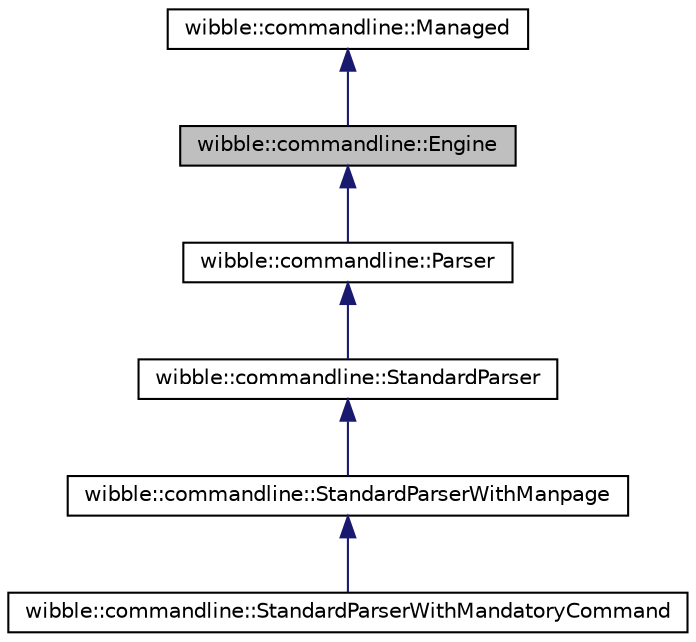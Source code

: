 digraph G
{
  edge [fontname="Helvetica",fontsize="10",labelfontname="Helvetica",labelfontsize="10"];
  node [fontname="Helvetica",fontsize="10",shape=record];
  Node1 [label="wibble::commandline::Engine",height=0.2,width=0.4,color="black", fillcolor="grey75", style="filled" fontcolor="black"];
  Node2 -> Node1 [dir="back",color="midnightblue",fontsize="10",style="solid",fontname="Helvetica"];
  Node2 [label="wibble::commandline::Managed",height=0.2,width=0.4,color="black", fillcolor="white", style="filled",URL="$classwibble_1_1commandline_1_1Managed.html"];
  Node1 -> Node3 [dir="back",color="midnightblue",fontsize="10",style="solid",fontname="Helvetica"];
  Node3 [label="wibble::commandline::Parser",height=0.2,width=0.4,color="black", fillcolor="white", style="filled",URL="$classwibble_1_1commandline_1_1Parser.html",tooltip="Generic parser for commandline arguments."];
  Node3 -> Node4 [dir="back",color="midnightblue",fontsize="10",style="solid",fontname="Helvetica"];
  Node4 [label="wibble::commandline::StandardParser",height=0.2,width=0.4,color="black", fillcolor="white", style="filled",URL="$classwibble_1_1commandline_1_1StandardParser.html",tooltip="Parser for commandline arguments, with builting help functions."];
  Node4 -> Node5 [dir="back",color="midnightblue",fontsize="10",style="solid",fontname="Helvetica"];
  Node5 [label="wibble::commandline::StandardParserWithManpage",height=0.2,width=0.4,color="black", fillcolor="white", style="filled",URL="$classwibble_1_1commandline_1_1StandardParserWithManpage.html",tooltip="Parser for commandline arguments, with builting help functions and manpage generation."];
  Node5 -> Node6 [dir="back",color="midnightblue",fontsize="10",style="solid",fontname="Helvetica"];
  Node6 [label="wibble::commandline::StandardParserWithMandatoryCommand",height=0.2,width=0.4,color="black", fillcolor="white", style="filled",URL="$classwibble_1_1commandline_1_1StandardParserWithMandatoryCommand.html",tooltip="Parser for commandline arguments, with builting help functions and manpage generation, and requiring a mandatory command."];
}

